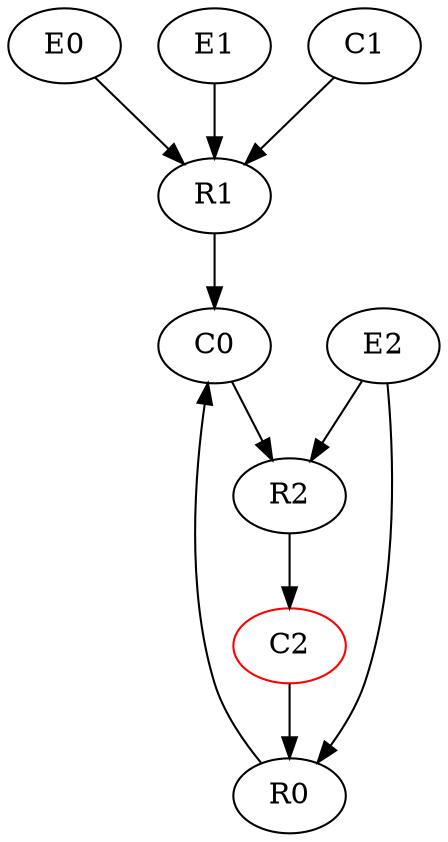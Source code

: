 digraph "" {
	E0	[type=E];
	R1	[type=R];
	E0 -> R1	[key=0];
	E1	[type=E];
	E1 -> R1	[key=0];
	E2	[type=E];
	R0	[type=R];
	E2 -> R0	[key=0];
	R2	[type=R];
	E2 -> R2	[key=0];
	C0	[type=C];
	R0 -> C0	[key=0];
	R1 -> C0	[key=0];
	C2	[color=red,
		type=C];
	R2 -> C2	[key=0];
	C0 -> R2	[key=0];
	C1	[type=C];
	C1 -> R1	[key=0];
	C2 -> R0	[key=0];
}

